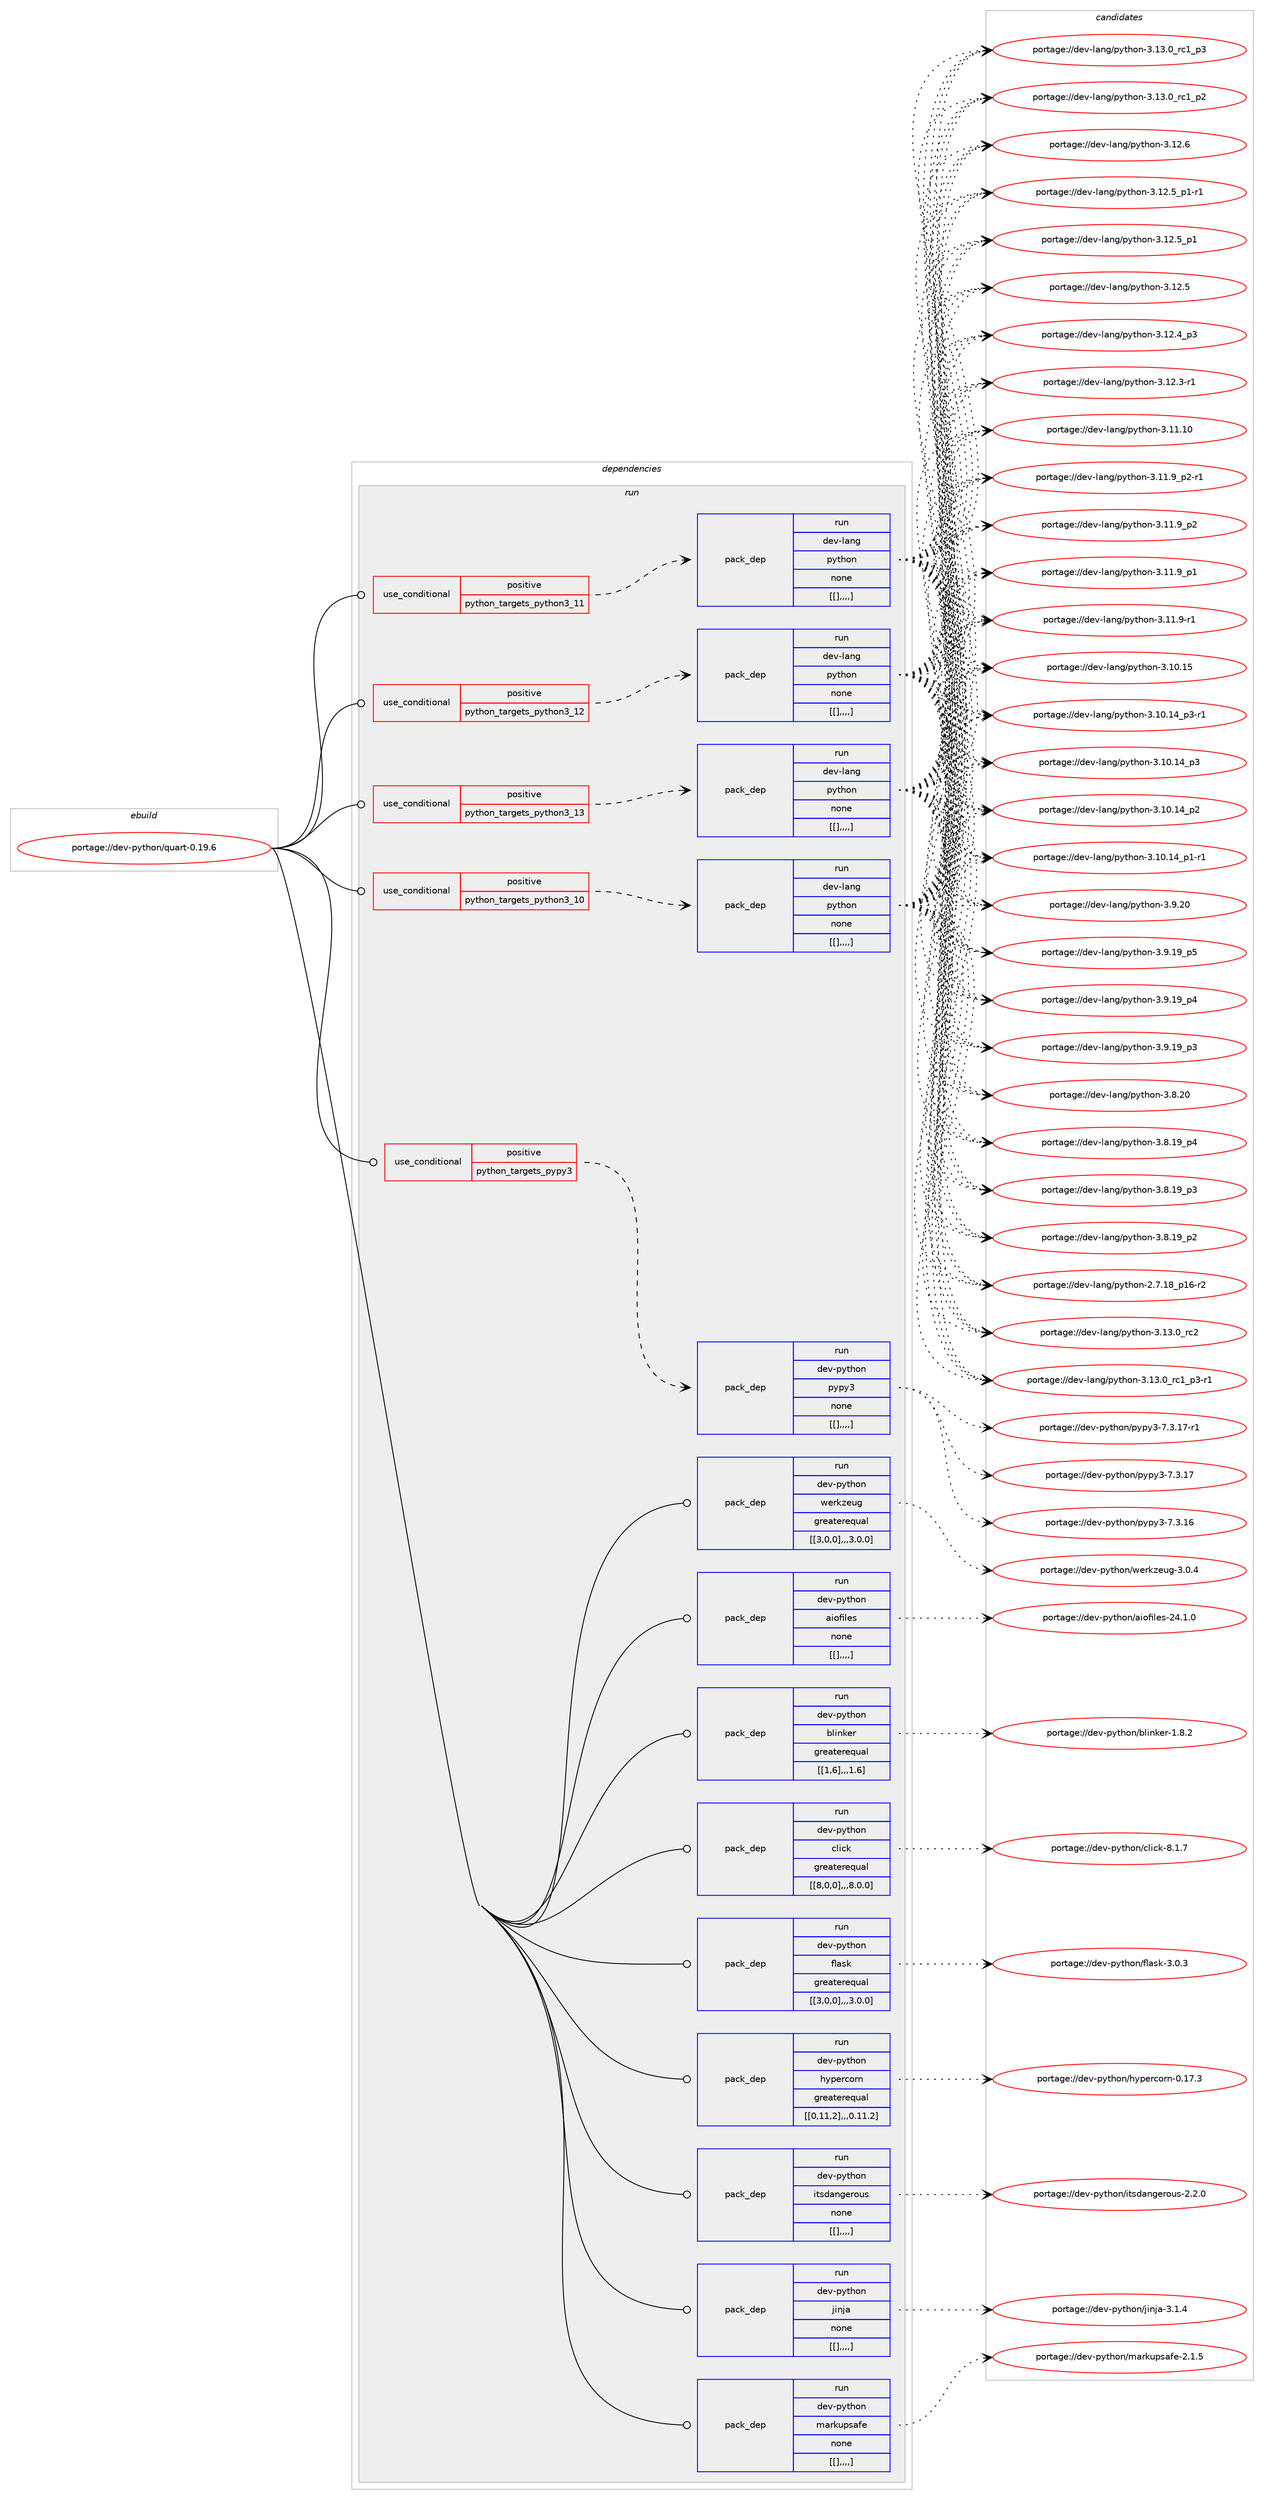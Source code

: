 digraph prolog {

# *************
# Graph options
# *************

newrank=true;
concentrate=true;
compound=true;
graph [rankdir=LR,fontname=Helvetica,fontsize=10,ranksep=1.5];#, ranksep=2.5, nodesep=0.2];
edge  [arrowhead=vee];
node  [fontname=Helvetica,fontsize=10];

# **********
# The ebuild
# **********

subgraph cluster_leftcol {
color=gray;
label=<<i>ebuild</i>>;
id [label="portage://dev-python/quart-0.19.6", color=red, width=4, href="../dev-python/quart-0.19.6.svg"];
}

# ****************
# The dependencies
# ****************

subgraph cluster_midcol {
color=gray;
label=<<i>dependencies</i>>;
subgraph cluster_compile {
fillcolor="#eeeeee";
style=filled;
label=<<i>compile</i>>;
}
subgraph cluster_compileandrun {
fillcolor="#eeeeee";
style=filled;
label=<<i>compile and run</i>>;
}
subgraph cluster_run {
fillcolor="#eeeeee";
style=filled;
label=<<i>run</i>>;
subgraph cond39774 {
dependency163464 [label=<<TABLE BORDER="0" CELLBORDER="1" CELLSPACING="0" CELLPADDING="4"><TR><TD ROWSPAN="3" CELLPADDING="10">use_conditional</TD></TR><TR><TD>positive</TD></TR><TR><TD>python_targets_pypy3</TD></TR></TABLE>>, shape=none, color=red];
subgraph pack122429 {
dependency163465 [label=<<TABLE BORDER="0" CELLBORDER="1" CELLSPACING="0" CELLPADDING="4" WIDTH="220"><TR><TD ROWSPAN="6" CELLPADDING="30">pack_dep</TD></TR><TR><TD WIDTH="110">run</TD></TR><TR><TD>dev-python</TD></TR><TR><TD>pypy3</TD></TR><TR><TD>none</TD></TR><TR><TD>[[],,,,]</TD></TR></TABLE>>, shape=none, color=blue];
}
dependency163464:e -> dependency163465:w [weight=20,style="dashed",arrowhead="vee"];
}
id:e -> dependency163464:w [weight=20,style="solid",arrowhead="odot"];
subgraph cond39775 {
dependency163466 [label=<<TABLE BORDER="0" CELLBORDER="1" CELLSPACING="0" CELLPADDING="4"><TR><TD ROWSPAN="3" CELLPADDING="10">use_conditional</TD></TR><TR><TD>positive</TD></TR><TR><TD>python_targets_python3_10</TD></TR></TABLE>>, shape=none, color=red];
subgraph pack122430 {
dependency163467 [label=<<TABLE BORDER="0" CELLBORDER="1" CELLSPACING="0" CELLPADDING="4" WIDTH="220"><TR><TD ROWSPAN="6" CELLPADDING="30">pack_dep</TD></TR><TR><TD WIDTH="110">run</TD></TR><TR><TD>dev-lang</TD></TR><TR><TD>python</TD></TR><TR><TD>none</TD></TR><TR><TD>[[],,,,]</TD></TR></TABLE>>, shape=none, color=blue];
}
dependency163466:e -> dependency163467:w [weight=20,style="dashed",arrowhead="vee"];
}
id:e -> dependency163466:w [weight=20,style="solid",arrowhead="odot"];
subgraph cond39776 {
dependency163468 [label=<<TABLE BORDER="0" CELLBORDER="1" CELLSPACING="0" CELLPADDING="4"><TR><TD ROWSPAN="3" CELLPADDING="10">use_conditional</TD></TR><TR><TD>positive</TD></TR><TR><TD>python_targets_python3_11</TD></TR></TABLE>>, shape=none, color=red];
subgraph pack122431 {
dependency163469 [label=<<TABLE BORDER="0" CELLBORDER="1" CELLSPACING="0" CELLPADDING="4" WIDTH="220"><TR><TD ROWSPAN="6" CELLPADDING="30">pack_dep</TD></TR><TR><TD WIDTH="110">run</TD></TR><TR><TD>dev-lang</TD></TR><TR><TD>python</TD></TR><TR><TD>none</TD></TR><TR><TD>[[],,,,]</TD></TR></TABLE>>, shape=none, color=blue];
}
dependency163468:e -> dependency163469:w [weight=20,style="dashed",arrowhead="vee"];
}
id:e -> dependency163468:w [weight=20,style="solid",arrowhead="odot"];
subgraph cond39777 {
dependency163470 [label=<<TABLE BORDER="0" CELLBORDER="1" CELLSPACING="0" CELLPADDING="4"><TR><TD ROWSPAN="3" CELLPADDING="10">use_conditional</TD></TR><TR><TD>positive</TD></TR><TR><TD>python_targets_python3_12</TD></TR></TABLE>>, shape=none, color=red];
subgraph pack122432 {
dependency163471 [label=<<TABLE BORDER="0" CELLBORDER="1" CELLSPACING="0" CELLPADDING="4" WIDTH="220"><TR><TD ROWSPAN="6" CELLPADDING="30">pack_dep</TD></TR><TR><TD WIDTH="110">run</TD></TR><TR><TD>dev-lang</TD></TR><TR><TD>python</TD></TR><TR><TD>none</TD></TR><TR><TD>[[],,,,]</TD></TR></TABLE>>, shape=none, color=blue];
}
dependency163470:e -> dependency163471:w [weight=20,style="dashed",arrowhead="vee"];
}
id:e -> dependency163470:w [weight=20,style="solid",arrowhead="odot"];
subgraph cond39778 {
dependency163472 [label=<<TABLE BORDER="0" CELLBORDER="1" CELLSPACING="0" CELLPADDING="4"><TR><TD ROWSPAN="3" CELLPADDING="10">use_conditional</TD></TR><TR><TD>positive</TD></TR><TR><TD>python_targets_python3_13</TD></TR></TABLE>>, shape=none, color=red];
subgraph pack122433 {
dependency163473 [label=<<TABLE BORDER="0" CELLBORDER="1" CELLSPACING="0" CELLPADDING="4" WIDTH="220"><TR><TD ROWSPAN="6" CELLPADDING="30">pack_dep</TD></TR><TR><TD WIDTH="110">run</TD></TR><TR><TD>dev-lang</TD></TR><TR><TD>python</TD></TR><TR><TD>none</TD></TR><TR><TD>[[],,,,]</TD></TR></TABLE>>, shape=none, color=blue];
}
dependency163472:e -> dependency163473:w [weight=20,style="dashed",arrowhead="vee"];
}
id:e -> dependency163472:w [weight=20,style="solid",arrowhead="odot"];
subgraph pack122434 {
dependency163474 [label=<<TABLE BORDER="0" CELLBORDER="1" CELLSPACING="0" CELLPADDING="4" WIDTH="220"><TR><TD ROWSPAN="6" CELLPADDING="30">pack_dep</TD></TR><TR><TD WIDTH="110">run</TD></TR><TR><TD>dev-python</TD></TR><TR><TD>aiofiles</TD></TR><TR><TD>none</TD></TR><TR><TD>[[],,,,]</TD></TR></TABLE>>, shape=none, color=blue];
}
id:e -> dependency163474:w [weight=20,style="solid",arrowhead="odot"];
subgraph pack122435 {
dependency163475 [label=<<TABLE BORDER="0" CELLBORDER="1" CELLSPACING="0" CELLPADDING="4" WIDTH="220"><TR><TD ROWSPAN="6" CELLPADDING="30">pack_dep</TD></TR><TR><TD WIDTH="110">run</TD></TR><TR><TD>dev-python</TD></TR><TR><TD>blinker</TD></TR><TR><TD>greaterequal</TD></TR><TR><TD>[[1,6],,,1.6]</TD></TR></TABLE>>, shape=none, color=blue];
}
id:e -> dependency163475:w [weight=20,style="solid",arrowhead="odot"];
subgraph pack122436 {
dependency163476 [label=<<TABLE BORDER="0" CELLBORDER="1" CELLSPACING="0" CELLPADDING="4" WIDTH="220"><TR><TD ROWSPAN="6" CELLPADDING="30">pack_dep</TD></TR><TR><TD WIDTH="110">run</TD></TR><TR><TD>dev-python</TD></TR><TR><TD>click</TD></TR><TR><TD>greaterequal</TD></TR><TR><TD>[[8,0,0],,,8.0.0]</TD></TR></TABLE>>, shape=none, color=blue];
}
id:e -> dependency163476:w [weight=20,style="solid",arrowhead="odot"];
subgraph pack122437 {
dependency163477 [label=<<TABLE BORDER="0" CELLBORDER="1" CELLSPACING="0" CELLPADDING="4" WIDTH="220"><TR><TD ROWSPAN="6" CELLPADDING="30">pack_dep</TD></TR><TR><TD WIDTH="110">run</TD></TR><TR><TD>dev-python</TD></TR><TR><TD>flask</TD></TR><TR><TD>greaterequal</TD></TR><TR><TD>[[3,0,0],,,3.0.0]</TD></TR></TABLE>>, shape=none, color=blue];
}
id:e -> dependency163477:w [weight=20,style="solid",arrowhead="odot"];
subgraph pack122438 {
dependency163478 [label=<<TABLE BORDER="0" CELLBORDER="1" CELLSPACING="0" CELLPADDING="4" WIDTH="220"><TR><TD ROWSPAN="6" CELLPADDING="30">pack_dep</TD></TR><TR><TD WIDTH="110">run</TD></TR><TR><TD>dev-python</TD></TR><TR><TD>hypercorn</TD></TR><TR><TD>greaterequal</TD></TR><TR><TD>[[0,11,2],,,0.11.2]</TD></TR></TABLE>>, shape=none, color=blue];
}
id:e -> dependency163478:w [weight=20,style="solid",arrowhead="odot"];
subgraph pack122439 {
dependency163479 [label=<<TABLE BORDER="0" CELLBORDER="1" CELLSPACING="0" CELLPADDING="4" WIDTH="220"><TR><TD ROWSPAN="6" CELLPADDING="30">pack_dep</TD></TR><TR><TD WIDTH="110">run</TD></TR><TR><TD>dev-python</TD></TR><TR><TD>itsdangerous</TD></TR><TR><TD>none</TD></TR><TR><TD>[[],,,,]</TD></TR></TABLE>>, shape=none, color=blue];
}
id:e -> dependency163479:w [weight=20,style="solid",arrowhead="odot"];
subgraph pack122440 {
dependency163480 [label=<<TABLE BORDER="0" CELLBORDER="1" CELLSPACING="0" CELLPADDING="4" WIDTH="220"><TR><TD ROWSPAN="6" CELLPADDING="30">pack_dep</TD></TR><TR><TD WIDTH="110">run</TD></TR><TR><TD>dev-python</TD></TR><TR><TD>jinja</TD></TR><TR><TD>none</TD></TR><TR><TD>[[],,,,]</TD></TR></TABLE>>, shape=none, color=blue];
}
id:e -> dependency163480:w [weight=20,style="solid",arrowhead="odot"];
subgraph pack122441 {
dependency163481 [label=<<TABLE BORDER="0" CELLBORDER="1" CELLSPACING="0" CELLPADDING="4" WIDTH="220"><TR><TD ROWSPAN="6" CELLPADDING="30">pack_dep</TD></TR><TR><TD WIDTH="110">run</TD></TR><TR><TD>dev-python</TD></TR><TR><TD>markupsafe</TD></TR><TR><TD>none</TD></TR><TR><TD>[[],,,,]</TD></TR></TABLE>>, shape=none, color=blue];
}
id:e -> dependency163481:w [weight=20,style="solid",arrowhead="odot"];
subgraph pack122442 {
dependency163482 [label=<<TABLE BORDER="0" CELLBORDER="1" CELLSPACING="0" CELLPADDING="4" WIDTH="220"><TR><TD ROWSPAN="6" CELLPADDING="30">pack_dep</TD></TR><TR><TD WIDTH="110">run</TD></TR><TR><TD>dev-python</TD></TR><TR><TD>werkzeug</TD></TR><TR><TD>greaterequal</TD></TR><TR><TD>[[3,0,0],,,3.0.0]</TD></TR></TABLE>>, shape=none, color=blue];
}
id:e -> dependency163482:w [weight=20,style="solid",arrowhead="odot"];
}
}

# **************
# The candidates
# **************

subgraph cluster_choices {
rank=same;
color=gray;
label=<<i>candidates</i>>;

subgraph choice122429 {
color=black;
nodesep=1;
choice100101118451121211161041111104711212111212151455546514649554511449 [label="portage://dev-python/pypy3-7.3.17-r1", color=red, width=4,href="../dev-python/pypy3-7.3.17-r1.svg"];
choice10010111845112121116104111110471121211121215145554651464955 [label="portage://dev-python/pypy3-7.3.17", color=red, width=4,href="../dev-python/pypy3-7.3.17.svg"];
choice10010111845112121116104111110471121211121215145554651464954 [label="portage://dev-python/pypy3-7.3.16", color=red, width=4,href="../dev-python/pypy3-7.3.16.svg"];
dependency163465:e -> choice100101118451121211161041111104711212111212151455546514649554511449:w [style=dotted,weight="100"];
dependency163465:e -> choice10010111845112121116104111110471121211121215145554651464955:w [style=dotted,weight="100"];
dependency163465:e -> choice10010111845112121116104111110471121211121215145554651464954:w [style=dotted,weight="100"];
}
subgraph choice122430 {
color=black;
nodesep=1;
choice10010111845108971101034711212111610411111045514649514648951149950 [label="portage://dev-lang/python-3.13.0_rc2", color=red, width=4,href="../dev-lang/python-3.13.0_rc2.svg"];
choice1001011184510897110103471121211161041111104551464951464895114994995112514511449 [label="portage://dev-lang/python-3.13.0_rc1_p3-r1", color=red, width=4,href="../dev-lang/python-3.13.0_rc1_p3-r1.svg"];
choice100101118451089711010347112121116104111110455146495146489511499499511251 [label="portage://dev-lang/python-3.13.0_rc1_p3", color=red, width=4,href="../dev-lang/python-3.13.0_rc1_p3.svg"];
choice100101118451089711010347112121116104111110455146495146489511499499511250 [label="portage://dev-lang/python-3.13.0_rc1_p2", color=red, width=4,href="../dev-lang/python-3.13.0_rc1_p2.svg"];
choice10010111845108971101034711212111610411111045514649504654 [label="portage://dev-lang/python-3.12.6", color=red, width=4,href="../dev-lang/python-3.12.6.svg"];
choice1001011184510897110103471121211161041111104551464950465395112494511449 [label="portage://dev-lang/python-3.12.5_p1-r1", color=red, width=4,href="../dev-lang/python-3.12.5_p1-r1.svg"];
choice100101118451089711010347112121116104111110455146495046539511249 [label="portage://dev-lang/python-3.12.5_p1", color=red, width=4,href="../dev-lang/python-3.12.5_p1.svg"];
choice10010111845108971101034711212111610411111045514649504653 [label="portage://dev-lang/python-3.12.5", color=red, width=4,href="../dev-lang/python-3.12.5.svg"];
choice100101118451089711010347112121116104111110455146495046529511251 [label="portage://dev-lang/python-3.12.4_p3", color=red, width=4,href="../dev-lang/python-3.12.4_p3.svg"];
choice100101118451089711010347112121116104111110455146495046514511449 [label="portage://dev-lang/python-3.12.3-r1", color=red, width=4,href="../dev-lang/python-3.12.3-r1.svg"];
choice1001011184510897110103471121211161041111104551464949464948 [label="portage://dev-lang/python-3.11.10", color=red, width=4,href="../dev-lang/python-3.11.10.svg"];
choice1001011184510897110103471121211161041111104551464949465795112504511449 [label="portage://dev-lang/python-3.11.9_p2-r1", color=red, width=4,href="../dev-lang/python-3.11.9_p2-r1.svg"];
choice100101118451089711010347112121116104111110455146494946579511250 [label="portage://dev-lang/python-3.11.9_p2", color=red, width=4,href="../dev-lang/python-3.11.9_p2.svg"];
choice100101118451089711010347112121116104111110455146494946579511249 [label="portage://dev-lang/python-3.11.9_p1", color=red, width=4,href="../dev-lang/python-3.11.9_p1.svg"];
choice100101118451089711010347112121116104111110455146494946574511449 [label="portage://dev-lang/python-3.11.9-r1", color=red, width=4,href="../dev-lang/python-3.11.9-r1.svg"];
choice1001011184510897110103471121211161041111104551464948464953 [label="portage://dev-lang/python-3.10.15", color=red, width=4,href="../dev-lang/python-3.10.15.svg"];
choice100101118451089711010347112121116104111110455146494846495295112514511449 [label="portage://dev-lang/python-3.10.14_p3-r1", color=red, width=4,href="../dev-lang/python-3.10.14_p3-r1.svg"];
choice10010111845108971101034711212111610411111045514649484649529511251 [label="portage://dev-lang/python-3.10.14_p3", color=red, width=4,href="../dev-lang/python-3.10.14_p3.svg"];
choice10010111845108971101034711212111610411111045514649484649529511250 [label="portage://dev-lang/python-3.10.14_p2", color=red, width=4,href="../dev-lang/python-3.10.14_p2.svg"];
choice100101118451089711010347112121116104111110455146494846495295112494511449 [label="portage://dev-lang/python-3.10.14_p1-r1", color=red, width=4,href="../dev-lang/python-3.10.14_p1-r1.svg"];
choice10010111845108971101034711212111610411111045514657465048 [label="portage://dev-lang/python-3.9.20", color=red, width=4,href="../dev-lang/python-3.9.20.svg"];
choice100101118451089711010347112121116104111110455146574649579511253 [label="portage://dev-lang/python-3.9.19_p5", color=red, width=4,href="../dev-lang/python-3.9.19_p5.svg"];
choice100101118451089711010347112121116104111110455146574649579511252 [label="portage://dev-lang/python-3.9.19_p4", color=red, width=4,href="../dev-lang/python-3.9.19_p4.svg"];
choice100101118451089711010347112121116104111110455146574649579511251 [label="portage://dev-lang/python-3.9.19_p3", color=red, width=4,href="../dev-lang/python-3.9.19_p3.svg"];
choice10010111845108971101034711212111610411111045514656465048 [label="portage://dev-lang/python-3.8.20", color=red, width=4,href="../dev-lang/python-3.8.20.svg"];
choice100101118451089711010347112121116104111110455146564649579511252 [label="portage://dev-lang/python-3.8.19_p4", color=red, width=4,href="../dev-lang/python-3.8.19_p4.svg"];
choice100101118451089711010347112121116104111110455146564649579511251 [label="portage://dev-lang/python-3.8.19_p3", color=red, width=4,href="../dev-lang/python-3.8.19_p3.svg"];
choice100101118451089711010347112121116104111110455146564649579511250 [label="portage://dev-lang/python-3.8.19_p2", color=red, width=4,href="../dev-lang/python-3.8.19_p2.svg"];
choice100101118451089711010347112121116104111110455046554649569511249544511450 [label="portage://dev-lang/python-2.7.18_p16-r2", color=red, width=4,href="../dev-lang/python-2.7.18_p16-r2.svg"];
dependency163467:e -> choice10010111845108971101034711212111610411111045514649514648951149950:w [style=dotted,weight="100"];
dependency163467:e -> choice1001011184510897110103471121211161041111104551464951464895114994995112514511449:w [style=dotted,weight="100"];
dependency163467:e -> choice100101118451089711010347112121116104111110455146495146489511499499511251:w [style=dotted,weight="100"];
dependency163467:e -> choice100101118451089711010347112121116104111110455146495146489511499499511250:w [style=dotted,weight="100"];
dependency163467:e -> choice10010111845108971101034711212111610411111045514649504654:w [style=dotted,weight="100"];
dependency163467:e -> choice1001011184510897110103471121211161041111104551464950465395112494511449:w [style=dotted,weight="100"];
dependency163467:e -> choice100101118451089711010347112121116104111110455146495046539511249:w [style=dotted,weight="100"];
dependency163467:e -> choice10010111845108971101034711212111610411111045514649504653:w [style=dotted,weight="100"];
dependency163467:e -> choice100101118451089711010347112121116104111110455146495046529511251:w [style=dotted,weight="100"];
dependency163467:e -> choice100101118451089711010347112121116104111110455146495046514511449:w [style=dotted,weight="100"];
dependency163467:e -> choice1001011184510897110103471121211161041111104551464949464948:w [style=dotted,weight="100"];
dependency163467:e -> choice1001011184510897110103471121211161041111104551464949465795112504511449:w [style=dotted,weight="100"];
dependency163467:e -> choice100101118451089711010347112121116104111110455146494946579511250:w [style=dotted,weight="100"];
dependency163467:e -> choice100101118451089711010347112121116104111110455146494946579511249:w [style=dotted,weight="100"];
dependency163467:e -> choice100101118451089711010347112121116104111110455146494946574511449:w [style=dotted,weight="100"];
dependency163467:e -> choice1001011184510897110103471121211161041111104551464948464953:w [style=dotted,weight="100"];
dependency163467:e -> choice100101118451089711010347112121116104111110455146494846495295112514511449:w [style=dotted,weight="100"];
dependency163467:e -> choice10010111845108971101034711212111610411111045514649484649529511251:w [style=dotted,weight="100"];
dependency163467:e -> choice10010111845108971101034711212111610411111045514649484649529511250:w [style=dotted,weight="100"];
dependency163467:e -> choice100101118451089711010347112121116104111110455146494846495295112494511449:w [style=dotted,weight="100"];
dependency163467:e -> choice10010111845108971101034711212111610411111045514657465048:w [style=dotted,weight="100"];
dependency163467:e -> choice100101118451089711010347112121116104111110455146574649579511253:w [style=dotted,weight="100"];
dependency163467:e -> choice100101118451089711010347112121116104111110455146574649579511252:w [style=dotted,weight="100"];
dependency163467:e -> choice100101118451089711010347112121116104111110455146574649579511251:w [style=dotted,weight="100"];
dependency163467:e -> choice10010111845108971101034711212111610411111045514656465048:w [style=dotted,weight="100"];
dependency163467:e -> choice100101118451089711010347112121116104111110455146564649579511252:w [style=dotted,weight="100"];
dependency163467:e -> choice100101118451089711010347112121116104111110455146564649579511251:w [style=dotted,weight="100"];
dependency163467:e -> choice100101118451089711010347112121116104111110455146564649579511250:w [style=dotted,weight="100"];
dependency163467:e -> choice100101118451089711010347112121116104111110455046554649569511249544511450:w [style=dotted,weight="100"];
}
subgraph choice122431 {
color=black;
nodesep=1;
choice10010111845108971101034711212111610411111045514649514648951149950 [label="portage://dev-lang/python-3.13.0_rc2", color=red, width=4,href="../dev-lang/python-3.13.0_rc2.svg"];
choice1001011184510897110103471121211161041111104551464951464895114994995112514511449 [label="portage://dev-lang/python-3.13.0_rc1_p3-r1", color=red, width=4,href="../dev-lang/python-3.13.0_rc1_p3-r1.svg"];
choice100101118451089711010347112121116104111110455146495146489511499499511251 [label="portage://dev-lang/python-3.13.0_rc1_p3", color=red, width=4,href="../dev-lang/python-3.13.0_rc1_p3.svg"];
choice100101118451089711010347112121116104111110455146495146489511499499511250 [label="portage://dev-lang/python-3.13.0_rc1_p2", color=red, width=4,href="../dev-lang/python-3.13.0_rc1_p2.svg"];
choice10010111845108971101034711212111610411111045514649504654 [label="portage://dev-lang/python-3.12.6", color=red, width=4,href="../dev-lang/python-3.12.6.svg"];
choice1001011184510897110103471121211161041111104551464950465395112494511449 [label="portage://dev-lang/python-3.12.5_p1-r1", color=red, width=4,href="../dev-lang/python-3.12.5_p1-r1.svg"];
choice100101118451089711010347112121116104111110455146495046539511249 [label="portage://dev-lang/python-3.12.5_p1", color=red, width=4,href="../dev-lang/python-3.12.5_p1.svg"];
choice10010111845108971101034711212111610411111045514649504653 [label="portage://dev-lang/python-3.12.5", color=red, width=4,href="../dev-lang/python-3.12.5.svg"];
choice100101118451089711010347112121116104111110455146495046529511251 [label="portage://dev-lang/python-3.12.4_p3", color=red, width=4,href="../dev-lang/python-3.12.4_p3.svg"];
choice100101118451089711010347112121116104111110455146495046514511449 [label="portage://dev-lang/python-3.12.3-r1", color=red, width=4,href="../dev-lang/python-3.12.3-r1.svg"];
choice1001011184510897110103471121211161041111104551464949464948 [label="portage://dev-lang/python-3.11.10", color=red, width=4,href="../dev-lang/python-3.11.10.svg"];
choice1001011184510897110103471121211161041111104551464949465795112504511449 [label="portage://dev-lang/python-3.11.9_p2-r1", color=red, width=4,href="../dev-lang/python-3.11.9_p2-r1.svg"];
choice100101118451089711010347112121116104111110455146494946579511250 [label="portage://dev-lang/python-3.11.9_p2", color=red, width=4,href="../dev-lang/python-3.11.9_p2.svg"];
choice100101118451089711010347112121116104111110455146494946579511249 [label="portage://dev-lang/python-3.11.9_p1", color=red, width=4,href="../dev-lang/python-3.11.9_p1.svg"];
choice100101118451089711010347112121116104111110455146494946574511449 [label="portage://dev-lang/python-3.11.9-r1", color=red, width=4,href="../dev-lang/python-3.11.9-r1.svg"];
choice1001011184510897110103471121211161041111104551464948464953 [label="portage://dev-lang/python-3.10.15", color=red, width=4,href="../dev-lang/python-3.10.15.svg"];
choice100101118451089711010347112121116104111110455146494846495295112514511449 [label="portage://dev-lang/python-3.10.14_p3-r1", color=red, width=4,href="../dev-lang/python-3.10.14_p3-r1.svg"];
choice10010111845108971101034711212111610411111045514649484649529511251 [label="portage://dev-lang/python-3.10.14_p3", color=red, width=4,href="../dev-lang/python-3.10.14_p3.svg"];
choice10010111845108971101034711212111610411111045514649484649529511250 [label="portage://dev-lang/python-3.10.14_p2", color=red, width=4,href="../dev-lang/python-3.10.14_p2.svg"];
choice100101118451089711010347112121116104111110455146494846495295112494511449 [label="portage://dev-lang/python-3.10.14_p1-r1", color=red, width=4,href="../dev-lang/python-3.10.14_p1-r1.svg"];
choice10010111845108971101034711212111610411111045514657465048 [label="portage://dev-lang/python-3.9.20", color=red, width=4,href="../dev-lang/python-3.9.20.svg"];
choice100101118451089711010347112121116104111110455146574649579511253 [label="portage://dev-lang/python-3.9.19_p5", color=red, width=4,href="../dev-lang/python-3.9.19_p5.svg"];
choice100101118451089711010347112121116104111110455146574649579511252 [label="portage://dev-lang/python-3.9.19_p4", color=red, width=4,href="../dev-lang/python-3.9.19_p4.svg"];
choice100101118451089711010347112121116104111110455146574649579511251 [label="portage://dev-lang/python-3.9.19_p3", color=red, width=4,href="../dev-lang/python-3.9.19_p3.svg"];
choice10010111845108971101034711212111610411111045514656465048 [label="portage://dev-lang/python-3.8.20", color=red, width=4,href="../dev-lang/python-3.8.20.svg"];
choice100101118451089711010347112121116104111110455146564649579511252 [label="portage://dev-lang/python-3.8.19_p4", color=red, width=4,href="../dev-lang/python-3.8.19_p4.svg"];
choice100101118451089711010347112121116104111110455146564649579511251 [label="portage://dev-lang/python-3.8.19_p3", color=red, width=4,href="../dev-lang/python-3.8.19_p3.svg"];
choice100101118451089711010347112121116104111110455146564649579511250 [label="portage://dev-lang/python-3.8.19_p2", color=red, width=4,href="../dev-lang/python-3.8.19_p2.svg"];
choice100101118451089711010347112121116104111110455046554649569511249544511450 [label="portage://dev-lang/python-2.7.18_p16-r2", color=red, width=4,href="../dev-lang/python-2.7.18_p16-r2.svg"];
dependency163469:e -> choice10010111845108971101034711212111610411111045514649514648951149950:w [style=dotted,weight="100"];
dependency163469:e -> choice1001011184510897110103471121211161041111104551464951464895114994995112514511449:w [style=dotted,weight="100"];
dependency163469:e -> choice100101118451089711010347112121116104111110455146495146489511499499511251:w [style=dotted,weight="100"];
dependency163469:e -> choice100101118451089711010347112121116104111110455146495146489511499499511250:w [style=dotted,weight="100"];
dependency163469:e -> choice10010111845108971101034711212111610411111045514649504654:w [style=dotted,weight="100"];
dependency163469:e -> choice1001011184510897110103471121211161041111104551464950465395112494511449:w [style=dotted,weight="100"];
dependency163469:e -> choice100101118451089711010347112121116104111110455146495046539511249:w [style=dotted,weight="100"];
dependency163469:e -> choice10010111845108971101034711212111610411111045514649504653:w [style=dotted,weight="100"];
dependency163469:e -> choice100101118451089711010347112121116104111110455146495046529511251:w [style=dotted,weight="100"];
dependency163469:e -> choice100101118451089711010347112121116104111110455146495046514511449:w [style=dotted,weight="100"];
dependency163469:e -> choice1001011184510897110103471121211161041111104551464949464948:w [style=dotted,weight="100"];
dependency163469:e -> choice1001011184510897110103471121211161041111104551464949465795112504511449:w [style=dotted,weight="100"];
dependency163469:e -> choice100101118451089711010347112121116104111110455146494946579511250:w [style=dotted,weight="100"];
dependency163469:e -> choice100101118451089711010347112121116104111110455146494946579511249:w [style=dotted,weight="100"];
dependency163469:e -> choice100101118451089711010347112121116104111110455146494946574511449:w [style=dotted,weight="100"];
dependency163469:e -> choice1001011184510897110103471121211161041111104551464948464953:w [style=dotted,weight="100"];
dependency163469:e -> choice100101118451089711010347112121116104111110455146494846495295112514511449:w [style=dotted,weight="100"];
dependency163469:e -> choice10010111845108971101034711212111610411111045514649484649529511251:w [style=dotted,weight="100"];
dependency163469:e -> choice10010111845108971101034711212111610411111045514649484649529511250:w [style=dotted,weight="100"];
dependency163469:e -> choice100101118451089711010347112121116104111110455146494846495295112494511449:w [style=dotted,weight="100"];
dependency163469:e -> choice10010111845108971101034711212111610411111045514657465048:w [style=dotted,weight="100"];
dependency163469:e -> choice100101118451089711010347112121116104111110455146574649579511253:w [style=dotted,weight="100"];
dependency163469:e -> choice100101118451089711010347112121116104111110455146574649579511252:w [style=dotted,weight="100"];
dependency163469:e -> choice100101118451089711010347112121116104111110455146574649579511251:w [style=dotted,weight="100"];
dependency163469:e -> choice10010111845108971101034711212111610411111045514656465048:w [style=dotted,weight="100"];
dependency163469:e -> choice100101118451089711010347112121116104111110455146564649579511252:w [style=dotted,weight="100"];
dependency163469:e -> choice100101118451089711010347112121116104111110455146564649579511251:w [style=dotted,weight="100"];
dependency163469:e -> choice100101118451089711010347112121116104111110455146564649579511250:w [style=dotted,weight="100"];
dependency163469:e -> choice100101118451089711010347112121116104111110455046554649569511249544511450:w [style=dotted,weight="100"];
}
subgraph choice122432 {
color=black;
nodesep=1;
choice10010111845108971101034711212111610411111045514649514648951149950 [label="portage://dev-lang/python-3.13.0_rc2", color=red, width=4,href="../dev-lang/python-3.13.0_rc2.svg"];
choice1001011184510897110103471121211161041111104551464951464895114994995112514511449 [label="portage://dev-lang/python-3.13.0_rc1_p3-r1", color=red, width=4,href="../dev-lang/python-3.13.0_rc1_p3-r1.svg"];
choice100101118451089711010347112121116104111110455146495146489511499499511251 [label="portage://dev-lang/python-3.13.0_rc1_p3", color=red, width=4,href="../dev-lang/python-3.13.0_rc1_p3.svg"];
choice100101118451089711010347112121116104111110455146495146489511499499511250 [label="portage://dev-lang/python-3.13.0_rc1_p2", color=red, width=4,href="../dev-lang/python-3.13.0_rc1_p2.svg"];
choice10010111845108971101034711212111610411111045514649504654 [label="portage://dev-lang/python-3.12.6", color=red, width=4,href="../dev-lang/python-3.12.6.svg"];
choice1001011184510897110103471121211161041111104551464950465395112494511449 [label="portage://dev-lang/python-3.12.5_p1-r1", color=red, width=4,href="../dev-lang/python-3.12.5_p1-r1.svg"];
choice100101118451089711010347112121116104111110455146495046539511249 [label="portage://dev-lang/python-3.12.5_p1", color=red, width=4,href="../dev-lang/python-3.12.5_p1.svg"];
choice10010111845108971101034711212111610411111045514649504653 [label="portage://dev-lang/python-3.12.5", color=red, width=4,href="../dev-lang/python-3.12.5.svg"];
choice100101118451089711010347112121116104111110455146495046529511251 [label="portage://dev-lang/python-3.12.4_p3", color=red, width=4,href="../dev-lang/python-3.12.4_p3.svg"];
choice100101118451089711010347112121116104111110455146495046514511449 [label="portage://dev-lang/python-3.12.3-r1", color=red, width=4,href="../dev-lang/python-3.12.3-r1.svg"];
choice1001011184510897110103471121211161041111104551464949464948 [label="portage://dev-lang/python-3.11.10", color=red, width=4,href="../dev-lang/python-3.11.10.svg"];
choice1001011184510897110103471121211161041111104551464949465795112504511449 [label="portage://dev-lang/python-3.11.9_p2-r1", color=red, width=4,href="../dev-lang/python-3.11.9_p2-r1.svg"];
choice100101118451089711010347112121116104111110455146494946579511250 [label="portage://dev-lang/python-3.11.9_p2", color=red, width=4,href="../dev-lang/python-3.11.9_p2.svg"];
choice100101118451089711010347112121116104111110455146494946579511249 [label="portage://dev-lang/python-3.11.9_p1", color=red, width=4,href="../dev-lang/python-3.11.9_p1.svg"];
choice100101118451089711010347112121116104111110455146494946574511449 [label="portage://dev-lang/python-3.11.9-r1", color=red, width=4,href="../dev-lang/python-3.11.9-r1.svg"];
choice1001011184510897110103471121211161041111104551464948464953 [label="portage://dev-lang/python-3.10.15", color=red, width=4,href="../dev-lang/python-3.10.15.svg"];
choice100101118451089711010347112121116104111110455146494846495295112514511449 [label="portage://dev-lang/python-3.10.14_p3-r1", color=red, width=4,href="../dev-lang/python-3.10.14_p3-r1.svg"];
choice10010111845108971101034711212111610411111045514649484649529511251 [label="portage://dev-lang/python-3.10.14_p3", color=red, width=4,href="../dev-lang/python-3.10.14_p3.svg"];
choice10010111845108971101034711212111610411111045514649484649529511250 [label="portage://dev-lang/python-3.10.14_p2", color=red, width=4,href="../dev-lang/python-3.10.14_p2.svg"];
choice100101118451089711010347112121116104111110455146494846495295112494511449 [label="portage://dev-lang/python-3.10.14_p1-r1", color=red, width=4,href="../dev-lang/python-3.10.14_p1-r1.svg"];
choice10010111845108971101034711212111610411111045514657465048 [label="portage://dev-lang/python-3.9.20", color=red, width=4,href="../dev-lang/python-3.9.20.svg"];
choice100101118451089711010347112121116104111110455146574649579511253 [label="portage://dev-lang/python-3.9.19_p5", color=red, width=4,href="../dev-lang/python-3.9.19_p5.svg"];
choice100101118451089711010347112121116104111110455146574649579511252 [label="portage://dev-lang/python-3.9.19_p4", color=red, width=4,href="../dev-lang/python-3.9.19_p4.svg"];
choice100101118451089711010347112121116104111110455146574649579511251 [label="portage://dev-lang/python-3.9.19_p3", color=red, width=4,href="../dev-lang/python-3.9.19_p3.svg"];
choice10010111845108971101034711212111610411111045514656465048 [label="portage://dev-lang/python-3.8.20", color=red, width=4,href="../dev-lang/python-3.8.20.svg"];
choice100101118451089711010347112121116104111110455146564649579511252 [label="portage://dev-lang/python-3.8.19_p4", color=red, width=4,href="../dev-lang/python-3.8.19_p4.svg"];
choice100101118451089711010347112121116104111110455146564649579511251 [label="portage://dev-lang/python-3.8.19_p3", color=red, width=4,href="../dev-lang/python-3.8.19_p3.svg"];
choice100101118451089711010347112121116104111110455146564649579511250 [label="portage://dev-lang/python-3.8.19_p2", color=red, width=4,href="../dev-lang/python-3.8.19_p2.svg"];
choice100101118451089711010347112121116104111110455046554649569511249544511450 [label="portage://dev-lang/python-2.7.18_p16-r2", color=red, width=4,href="../dev-lang/python-2.7.18_p16-r2.svg"];
dependency163471:e -> choice10010111845108971101034711212111610411111045514649514648951149950:w [style=dotted,weight="100"];
dependency163471:e -> choice1001011184510897110103471121211161041111104551464951464895114994995112514511449:w [style=dotted,weight="100"];
dependency163471:e -> choice100101118451089711010347112121116104111110455146495146489511499499511251:w [style=dotted,weight="100"];
dependency163471:e -> choice100101118451089711010347112121116104111110455146495146489511499499511250:w [style=dotted,weight="100"];
dependency163471:e -> choice10010111845108971101034711212111610411111045514649504654:w [style=dotted,weight="100"];
dependency163471:e -> choice1001011184510897110103471121211161041111104551464950465395112494511449:w [style=dotted,weight="100"];
dependency163471:e -> choice100101118451089711010347112121116104111110455146495046539511249:w [style=dotted,weight="100"];
dependency163471:e -> choice10010111845108971101034711212111610411111045514649504653:w [style=dotted,weight="100"];
dependency163471:e -> choice100101118451089711010347112121116104111110455146495046529511251:w [style=dotted,weight="100"];
dependency163471:e -> choice100101118451089711010347112121116104111110455146495046514511449:w [style=dotted,weight="100"];
dependency163471:e -> choice1001011184510897110103471121211161041111104551464949464948:w [style=dotted,weight="100"];
dependency163471:e -> choice1001011184510897110103471121211161041111104551464949465795112504511449:w [style=dotted,weight="100"];
dependency163471:e -> choice100101118451089711010347112121116104111110455146494946579511250:w [style=dotted,weight="100"];
dependency163471:e -> choice100101118451089711010347112121116104111110455146494946579511249:w [style=dotted,weight="100"];
dependency163471:e -> choice100101118451089711010347112121116104111110455146494946574511449:w [style=dotted,weight="100"];
dependency163471:e -> choice1001011184510897110103471121211161041111104551464948464953:w [style=dotted,weight="100"];
dependency163471:e -> choice100101118451089711010347112121116104111110455146494846495295112514511449:w [style=dotted,weight="100"];
dependency163471:e -> choice10010111845108971101034711212111610411111045514649484649529511251:w [style=dotted,weight="100"];
dependency163471:e -> choice10010111845108971101034711212111610411111045514649484649529511250:w [style=dotted,weight="100"];
dependency163471:e -> choice100101118451089711010347112121116104111110455146494846495295112494511449:w [style=dotted,weight="100"];
dependency163471:e -> choice10010111845108971101034711212111610411111045514657465048:w [style=dotted,weight="100"];
dependency163471:e -> choice100101118451089711010347112121116104111110455146574649579511253:w [style=dotted,weight="100"];
dependency163471:e -> choice100101118451089711010347112121116104111110455146574649579511252:w [style=dotted,weight="100"];
dependency163471:e -> choice100101118451089711010347112121116104111110455146574649579511251:w [style=dotted,weight="100"];
dependency163471:e -> choice10010111845108971101034711212111610411111045514656465048:w [style=dotted,weight="100"];
dependency163471:e -> choice100101118451089711010347112121116104111110455146564649579511252:w [style=dotted,weight="100"];
dependency163471:e -> choice100101118451089711010347112121116104111110455146564649579511251:w [style=dotted,weight="100"];
dependency163471:e -> choice100101118451089711010347112121116104111110455146564649579511250:w [style=dotted,weight="100"];
dependency163471:e -> choice100101118451089711010347112121116104111110455046554649569511249544511450:w [style=dotted,weight="100"];
}
subgraph choice122433 {
color=black;
nodesep=1;
choice10010111845108971101034711212111610411111045514649514648951149950 [label="portage://dev-lang/python-3.13.0_rc2", color=red, width=4,href="../dev-lang/python-3.13.0_rc2.svg"];
choice1001011184510897110103471121211161041111104551464951464895114994995112514511449 [label="portage://dev-lang/python-3.13.0_rc1_p3-r1", color=red, width=4,href="../dev-lang/python-3.13.0_rc1_p3-r1.svg"];
choice100101118451089711010347112121116104111110455146495146489511499499511251 [label="portage://dev-lang/python-3.13.0_rc1_p3", color=red, width=4,href="../dev-lang/python-3.13.0_rc1_p3.svg"];
choice100101118451089711010347112121116104111110455146495146489511499499511250 [label="portage://dev-lang/python-3.13.0_rc1_p2", color=red, width=4,href="../dev-lang/python-3.13.0_rc1_p2.svg"];
choice10010111845108971101034711212111610411111045514649504654 [label="portage://dev-lang/python-3.12.6", color=red, width=4,href="../dev-lang/python-3.12.6.svg"];
choice1001011184510897110103471121211161041111104551464950465395112494511449 [label="portage://dev-lang/python-3.12.5_p1-r1", color=red, width=4,href="../dev-lang/python-3.12.5_p1-r1.svg"];
choice100101118451089711010347112121116104111110455146495046539511249 [label="portage://dev-lang/python-3.12.5_p1", color=red, width=4,href="../dev-lang/python-3.12.5_p1.svg"];
choice10010111845108971101034711212111610411111045514649504653 [label="portage://dev-lang/python-3.12.5", color=red, width=4,href="../dev-lang/python-3.12.5.svg"];
choice100101118451089711010347112121116104111110455146495046529511251 [label="portage://dev-lang/python-3.12.4_p3", color=red, width=4,href="../dev-lang/python-3.12.4_p3.svg"];
choice100101118451089711010347112121116104111110455146495046514511449 [label="portage://dev-lang/python-3.12.3-r1", color=red, width=4,href="../dev-lang/python-3.12.3-r1.svg"];
choice1001011184510897110103471121211161041111104551464949464948 [label="portage://dev-lang/python-3.11.10", color=red, width=4,href="../dev-lang/python-3.11.10.svg"];
choice1001011184510897110103471121211161041111104551464949465795112504511449 [label="portage://dev-lang/python-3.11.9_p2-r1", color=red, width=4,href="../dev-lang/python-3.11.9_p2-r1.svg"];
choice100101118451089711010347112121116104111110455146494946579511250 [label="portage://dev-lang/python-3.11.9_p2", color=red, width=4,href="../dev-lang/python-3.11.9_p2.svg"];
choice100101118451089711010347112121116104111110455146494946579511249 [label="portage://dev-lang/python-3.11.9_p1", color=red, width=4,href="../dev-lang/python-3.11.9_p1.svg"];
choice100101118451089711010347112121116104111110455146494946574511449 [label="portage://dev-lang/python-3.11.9-r1", color=red, width=4,href="../dev-lang/python-3.11.9-r1.svg"];
choice1001011184510897110103471121211161041111104551464948464953 [label="portage://dev-lang/python-3.10.15", color=red, width=4,href="../dev-lang/python-3.10.15.svg"];
choice100101118451089711010347112121116104111110455146494846495295112514511449 [label="portage://dev-lang/python-3.10.14_p3-r1", color=red, width=4,href="../dev-lang/python-3.10.14_p3-r1.svg"];
choice10010111845108971101034711212111610411111045514649484649529511251 [label="portage://dev-lang/python-3.10.14_p3", color=red, width=4,href="../dev-lang/python-3.10.14_p3.svg"];
choice10010111845108971101034711212111610411111045514649484649529511250 [label="portage://dev-lang/python-3.10.14_p2", color=red, width=4,href="../dev-lang/python-3.10.14_p2.svg"];
choice100101118451089711010347112121116104111110455146494846495295112494511449 [label="portage://dev-lang/python-3.10.14_p1-r1", color=red, width=4,href="../dev-lang/python-3.10.14_p1-r1.svg"];
choice10010111845108971101034711212111610411111045514657465048 [label="portage://dev-lang/python-3.9.20", color=red, width=4,href="../dev-lang/python-3.9.20.svg"];
choice100101118451089711010347112121116104111110455146574649579511253 [label="portage://dev-lang/python-3.9.19_p5", color=red, width=4,href="../dev-lang/python-3.9.19_p5.svg"];
choice100101118451089711010347112121116104111110455146574649579511252 [label="portage://dev-lang/python-3.9.19_p4", color=red, width=4,href="../dev-lang/python-3.9.19_p4.svg"];
choice100101118451089711010347112121116104111110455146574649579511251 [label="portage://dev-lang/python-3.9.19_p3", color=red, width=4,href="../dev-lang/python-3.9.19_p3.svg"];
choice10010111845108971101034711212111610411111045514656465048 [label="portage://dev-lang/python-3.8.20", color=red, width=4,href="../dev-lang/python-3.8.20.svg"];
choice100101118451089711010347112121116104111110455146564649579511252 [label="portage://dev-lang/python-3.8.19_p4", color=red, width=4,href="../dev-lang/python-3.8.19_p4.svg"];
choice100101118451089711010347112121116104111110455146564649579511251 [label="portage://dev-lang/python-3.8.19_p3", color=red, width=4,href="../dev-lang/python-3.8.19_p3.svg"];
choice100101118451089711010347112121116104111110455146564649579511250 [label="portage://dev-lang/python-3.8.19_p2", color=red, width=4,href="../dev-lang/python-3.8.19_p2.svg"];
choice100101118451089711010347112121116104111110455046554649569511249544511450 [label="portage://dev-lang/python-2.7.18_p16-r2", color=red, width=4,href="../dev-lang/python-2.7.18_p16-r2.svg"];
dependency163473:e -> choice10010111845108971101034711212111610411111045514649514648951149950:w [style=dotted,weight="100"];
dependency163473:e -> choice1001011184510897110103471121211161041111104551464951464895114994995112514511449:w [style=dotted,weight="100"];
dependency163473:e -> choice100101118451089711010347112121116104111110455146495146489511499499511251:w [style=dotted,weight="100"];
dependency163473:e -> choice100101118451089711010347112121116104111110455146495146489511499499511250:w [style=dotted,weight="100"];
dependency163473:e -> choice10010111845108971101034711212111610411111045514649504654:w [style=dotted,weight="100"];
dependency163473:e -> choice1001011184510897110103471121211161041111104551464950465395112494511449:w [style=dotted,weight="100"];
dependency163473:e -> choice100101118451089711010347112121116104111110455146495046539511249:w [style=dotted,weight="100"];
dependency163473:e -> choice10010111845108971101034711212111610411111045514649504653:w [style=dotted,weight="100"];
dependency163473:e -> choice100101118451089711010347112121116104111110455146495046529511251:w [style=dotted,weight="100"];
dependency163473:e -> choice100101118451089711010347112121116104111110455146495046514511449:w [style=dotted,weight="100"];
dependency163473:e -> choice1001011184510897110103471121211161041111104551464949464948:w [style=dotted,weight="100"];
dependency163473:e -> choice1001011184510897110103471121211161041111104551464949465795112504511449:w [style=dotted,weight="100"];
dependency163473:e -> choice100101118451089711010347112121116104111110455146494946579511250:w [style=dotted,weight="100"];
dependency163473:e -> choice100101118451089711010347112121116104111110455146494946579511249:w [style=dotted,weight="100"];
dependency163473:e -> choice100101118451089711010347112121116104111110455146494946574511449:w [style=dotted,weight="100"];
dependency163473:e -> choice1001011184510897110103471121211161041111104551464948464953:w [style=dotted,weight="100"];
dependency163473:e -> choice100101118451089711010347112121116104111110455146494846495295112514511449:w [style=dotted,weight="100"];
dependency163473:e -> choice10010111845108971101034711212111610411111045514649484649529511251:w [style=dotted,weight="100"];
dependency163473:e -> choice10010111845108971101034711212111610411111045514649484649529511250:w [style=dotted,weight="100"];
dependency163473:e -> choice100101118451089711010347112121116104111110455146494846495295112494511449:w [style=dotted,weight="100"];
dependency163473:e -> choice10010111845108971101034711212111610411111045514657465048:w [style=dotted,weight="100"];
dependency163473:e -> choice100101118451089711010347112121116104111110455146574649579511253:w [style=dotted,weight="100"];
dependency163473:e -> choice100101118451089711010347112121116104111110455146574649579511252:w [style=dotted,weight="100"];
dependency163473:e -> choice100101118451089711010347112121116104111110455146574649579511251:w [style=dotted,weight="100"];
dependency163473:e -> choice10010111845108971101034711212111610411111045514656465048:w [style=dotted,weight="100"];
dependency163473:e -> choice100101118451089711010347112121116104111110455146564649579511252:w [style=dotted,weight="100"];
dependency163473:e -> choice100101118451089711010347112121116104111110455146564649579511251:w [style=dotted,weight="100"];
dependency163473:e -> choice100101118451089711010347112121116104111110455146564649579511250:w [style=dotted,weight="100"];
dependency163473:e -> choice100101118451089711010347112121116104111110455046554649569511249544511450:w [style=dotted,weight="100"];
}
subgraph choice122434 {
color=black;
nodesep=1;
choice10010111845112121116104111110479710511110210510810111545505246494648 [label="portage://dev-python/aiofiles-24.1.0", color=red, width=4,href="../dev-python/aiofiles-24.1.0.svg"];
dependency163474:e -> choice10010111845112121116104111110479710511110210510810111545505246494648:w [style=dotted,weight="100"];
}
subgraph choice122435 {
color=black;
nodesep=1;
choice100101118451121211161041111104798108105110107101114454946564650 [label="portage://dev-python/blinker-1.8.2", color=red, width=4,href="../dev-python/blinker-1.8.2.svg"];
dependency163475:e -> choice100101118451121211161041111104798108105110107101114454946564650:w [style=dotted,weight="100"];
}
subgraph choice122436 {
color=black;
nodesep=1;
choice10010111845112121116104111110479910810599107455646494655 [label="portage://dev-python/click-8.1.7", color=red, width=4,href="../dev-python/click-8.1.7.svg"];
dependency163476:e -> choice10010111845112121116104111110479910810599107455646494655:w [style=dotted,weight="100"];
}
subgraph choice122437 {
color=black;
nodesep=1;
choice100101118451121211161041111104710210897115107455146484651 [label="portage://dev-python/flask-3.0.3", color=red, width=4,href="../dev-python/flask-3.0.3.svg"];
dependency163477:e -> choice100101118451121211161041111104710210897115107455146484651:w [style=dotted,weight="100"];
}
subgraph choice122438 {
color=black;
nodesep=1;
choice10010111845112121116104111110471041211121011149911111411045484649554651 [label="portage://dev-python/hypercorn-0.17.3", color=red, width=4,href="../dev-python/hypercorn-0.17.3.svg"];
dependency163478:e -> choice10010111845112121116104111110471041211121011149911111411045484649554651:w [style=dotted,weight="100"];
}
subgraph choice122439 {
color=black;
nodesep=1;
choice100101118451121211161041111104710511611510097110103101114111117115455046504648 [label="portage://dev-python/itsdangerous-2.2.0", color=red, width=4,href="../dev-python/itsdangerous-2.2.0.svg"];
dependency163479:e -> choice100101118451121211161041111104710511611510097110103101114111117115455046504648:w [style=dotted,weight="100"];
}
subgraph choice122440 {
color=black;
nodesep=1;
choice100101118451121211161041111104710610511010697455146494652 [label="portage://dev-python/jinja-3.1.4", color=red, width=4,href="../dev-python/jinja-3.1.4.svg"];
dependency163480:e -> choice100101118451121211161041111104710610511010697455146494652:w [style=dotted,weight="100"];
}
subgraph choice122441 {
color=black;
nodesep=1;
choice10010111845112121116104111110471099711410711711211597102101455046494653 [label="portage://dev-python/markupsafe-2.1.5", color=red, width=4,href="../dev-python/markupsafe-2.1.5.svg"];
dependency163481:e -> choice10010111845112121116104111110471099711410711711211597102101455046494653:w [style=dotted,weight="100"];
}
subgraph choice122442 {
color=black;
nodesep=1;
choice1001011184511212111610411111047119101114107122101117103455146484652 [label="portage://dev-python/werkzeug-3.0.4", color=red, width=4,href="../dev-python/werkzeug-3.0.4.svg"];
dependency163482:e -> choice1001011184511212111610411111047119101114107122101117103455146484652:w [style=dotted,weight="100"];
}
}

}
